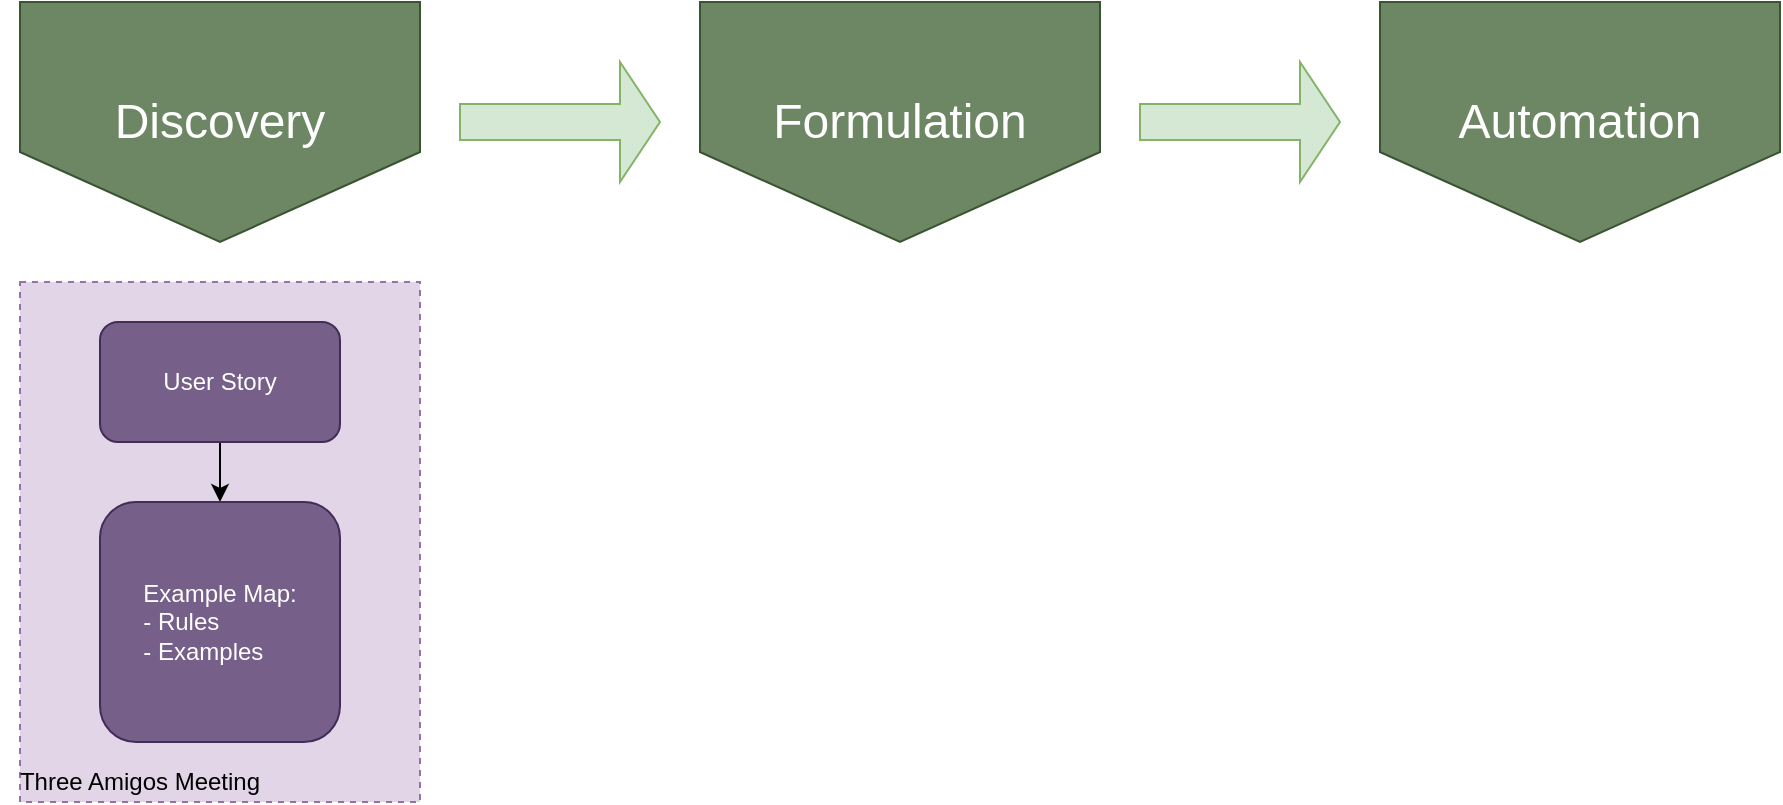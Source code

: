 <mxfile version="13.3.1" type="device"><diagram id="i-HS8rXImOPMk-hTUu1t" name="Page-1"><mxGraphModel dx="1024" dy="592" grid="1" gridSize="10" guides="1" tooltips="1" connect="1" arrows="1" fold="1" page="1" pageScale="1" pageWidth="827" pageHeight="1169" math="0" shadow="0"><root><mxCell id="0"/><mxCell id="1" parent="0"/><mxCell id="klI7XvZcwb9am2i2Ektv-1" value="&lt;font style=&quot;font-size: 24px&quot;&gt;Discovery&lt;/font&gt;" style="shape=offPageConnector;whiteSpace=wrap;html=1;fillColor=#6d8764;strokeColor=#3A5431;fontColor=#ffffff;" parent="1" vertex="1"><mxGeometry x="40" y="160" width="200" height="120" as="geometry"/></mxCell><mxCell id="klI7XvZcwb9am2i2Ektv-2" value="" style="shape=singleArrow;whiteSpace=wrap;html=1;fillColor=#d5e8d4;strokeColor=#82b366;" parent="1" vertex="1"><mxGeometry x="260" y="190" width="100" height="60" as="geometry"/></mxCell><mxCell id="klI7XvZcwb9am2i2Ektv-3" value="&lt;font style=&quot;font-size: 24px&quot;&gt;Formulation&lt;/font&gt;" style="shape=offPageConnector;whiteSpace=wrap;html=1;fillColor=#6d8764;strokeColor=#3A5431;fontColor=#ffffff;" parent="1" vertex="1"><mxGeometry x="380" y="160" width="200" height="120" as="geometry"/></mxCell><mxCell id="klI7XvZcwb9am2i2Ektv-4" value="" style="shape=singleArrow;whiteSpace=wrap;html=1;fillColor=#d5e8d4;strokeColor=#82b366;" parent="1" vertex="1"><mxGeometry x="600" y="190" width="100" height="60" as="geometry"/></mxCell><mxCell id="klI7XvZcwb9am2i2Ektv-5" value="&lt;font style=&quot;font-size: 24px&quot;&gt;Automation&lt;/font&gt;" style="shape=offPageConnector;whiteSpace=wrap;html=1;fillColor=#6d8764;strokeColor=#3A5431;fontColor=#ffffff;" parent="1" vertex="1"><mxGeometry x="720" y="160" width="200" height="120" as="geometry"/></mxCell><mxCell id="klI7XvZcwb9am2i2Ektv-6" value="" style="rounded=0;whiteSpace=wrap;html=1;dashed=1;fillColor=#e1d5e7;strokeColor=#9673a6;" parent="1" vertex="1"><mxGeometry x="40" y="300" width="200" height="260" as="geometry"/></mxCell><mxCell id="klI7XvZcwb9am2i2Ektv-7" value="Three Amigos Meeting" style="text;html=1;strokeColor=none;fillColor=none;align=center;verticalAlign=middle;whiteSpace=wrap;rounded=0;dashed=1;" parent="1" vertex="1"><mxGeometry x="30" y="540" width="140" height="20" as="geometry"/></mxCell><mxCell id="klI7XvZcwb9am2i2Ektv-11" style="edgeStyle=orthogonalEdgeStyle;rounded=0;orthogonalLoop=1;jettySize=auto;html=1;entryX=0.5;entryY=0;entryDx=0;entryDy=0;" parent="1" source="klI7XvZcwb9am2i2Ektv-8" target="klI7XvZcwb9am2i2Ektv-9" edge="1"><mxGeometry relative="1" as="geometry"/></mxCell><mxCell id="klI7XvZcwb9am2i2Ektv-8" value="User Story" style="rounded=1;whiteSpace=wrap;html=1;fillColor=#76608a;strokeColor=#432D57;fontColor=#ffffff;" parent="1" vertex="1"><mxGeometry x="80" y="320" width="120" height="60" as="geometry"/></mxCell><mxCell id="klI7XvZcwb9am2i2Ektv-9" value="Example Map:&lt;br&gt;&lt;div style=&quot;text-align: left&quot;&gt;&lt;span&gt;- Rules&lt;/span&gt;&lt;/div&gt;&lt;div style=&quot;text-align: left&quot;&gt;&lt;span&gt;- Examples&lt;/span&gt;&lt;/div&gt;" style="rounded=1;whiteSpace=wrap;html=1;fillColor=#76608a;strokeColor=#432D57;fontColor=#ffffff;" parent="1" vertex="1"><mxGeometry x="80" y="410" width="120" height="120" as="geometry"/></mxCell></root></mxGraphModel></diagram></mxfile>